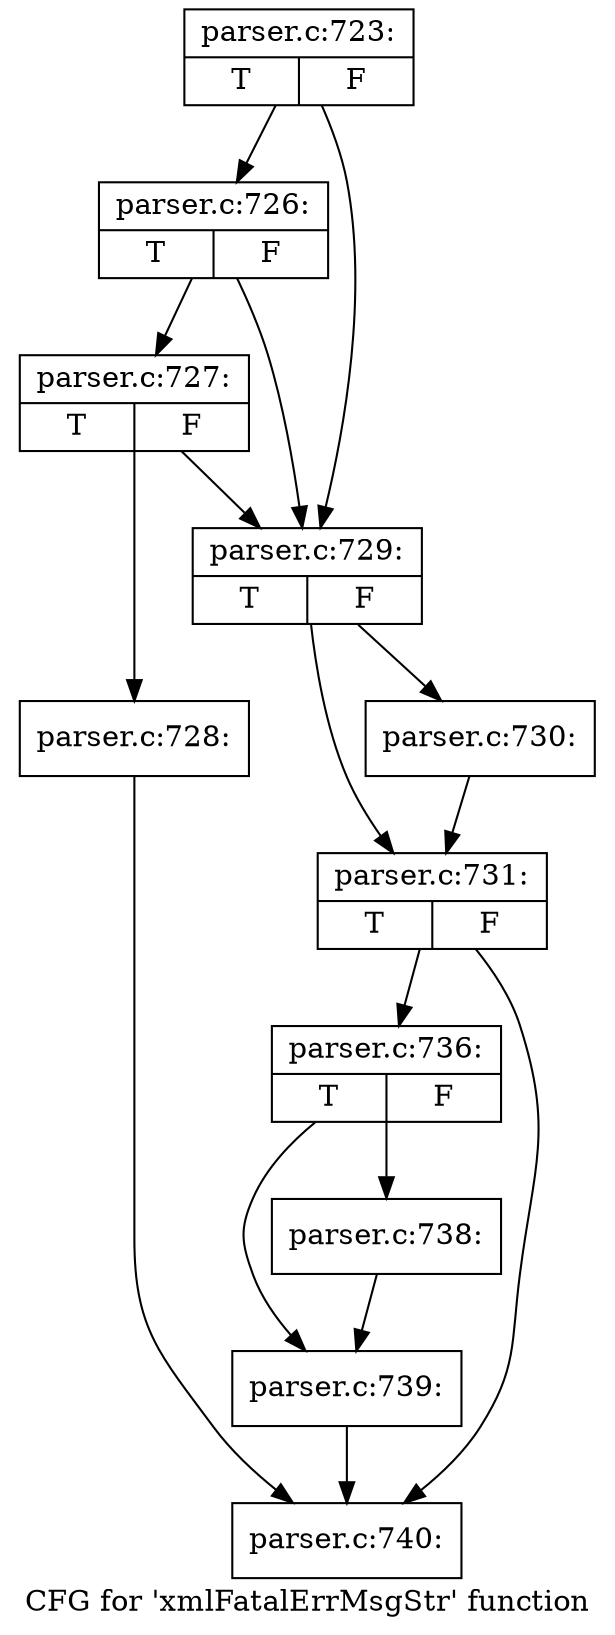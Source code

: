 digraph "CFG for 'xmlFatalErrMsgStr' function" {
	label="CFG for 'xmlFatalErrMsgStr' function";

	Node0x4a96ae0 [shape=record,label="{parser.c:723:|{<s0>T|<s1>F}}"];
	Node0x4a96ae0 -> Node0x4aabaf0;
	Node0x4a96ae0 -> Node0x4aaba20;
	Node0x4aabaf0 [shape=record,label="{parser.c:726:|{<s0>T|<s1>F}}"];
	Node0x4aabaf0 -> Node0x4aaba70;
	Node0x4aabaf0 -> Node0x4aaba20;
	Node0x4aaba70 [shape=record,label="{parser.c:727:|{<s0>T|<s1>F}}"];
	Node0x4aaba70 -> Node0x4aab9d0;
	Node0x4aaba70 -> Node0x4aaba20;
	Node0x4aab9d0 [shape=record,label="{parser.c:728:}"];
	Node0x4aab9d0 -> Node0x4aacc60;
	Node0x4aaba20 [shape=record,label="{parser.c:729:|{<s0>T|<s1>F}}"];
	Node0x4aaba20 -> Node0x4aac5d0;
	Node0x4aaba20 -> Node0x4aac620;
	Node0x4aac5d0 [shape=record,label="{parser.c:730:}"];
	Node0x4aac5d0 -> Node0x4aac620;
	Node0x4aac620 [shape=record,label="{parser.c:731:|{<s0>T|<s1>F}}"];
	Node0x4aac620 -> Node0x4aacc10;
	Node0x4aac620 -> Node0x4aacc60;
	Node0x4aacc10 [shape=record,label="{parser.c:736:|{<s0>T|<s1>F}}"];
	Node0x4aacc10 -> Node0x4aadca0;
	Node0x4aacc10 -> Node0x4aadcf0;
	Node0x4aadca0 [shape=record,label="{parser.c:738:}"];
	Node0x4aadca0 -> Node0x4aadcf0;
	Node0x4aadcf0 [shape=record,label="{parser.c:739:}"];
	Node0x4aadcf0 -> Node0x4aacc60;
	Node0x4aacc60 [shape=record,label="{parser.c:740:}"];
}
